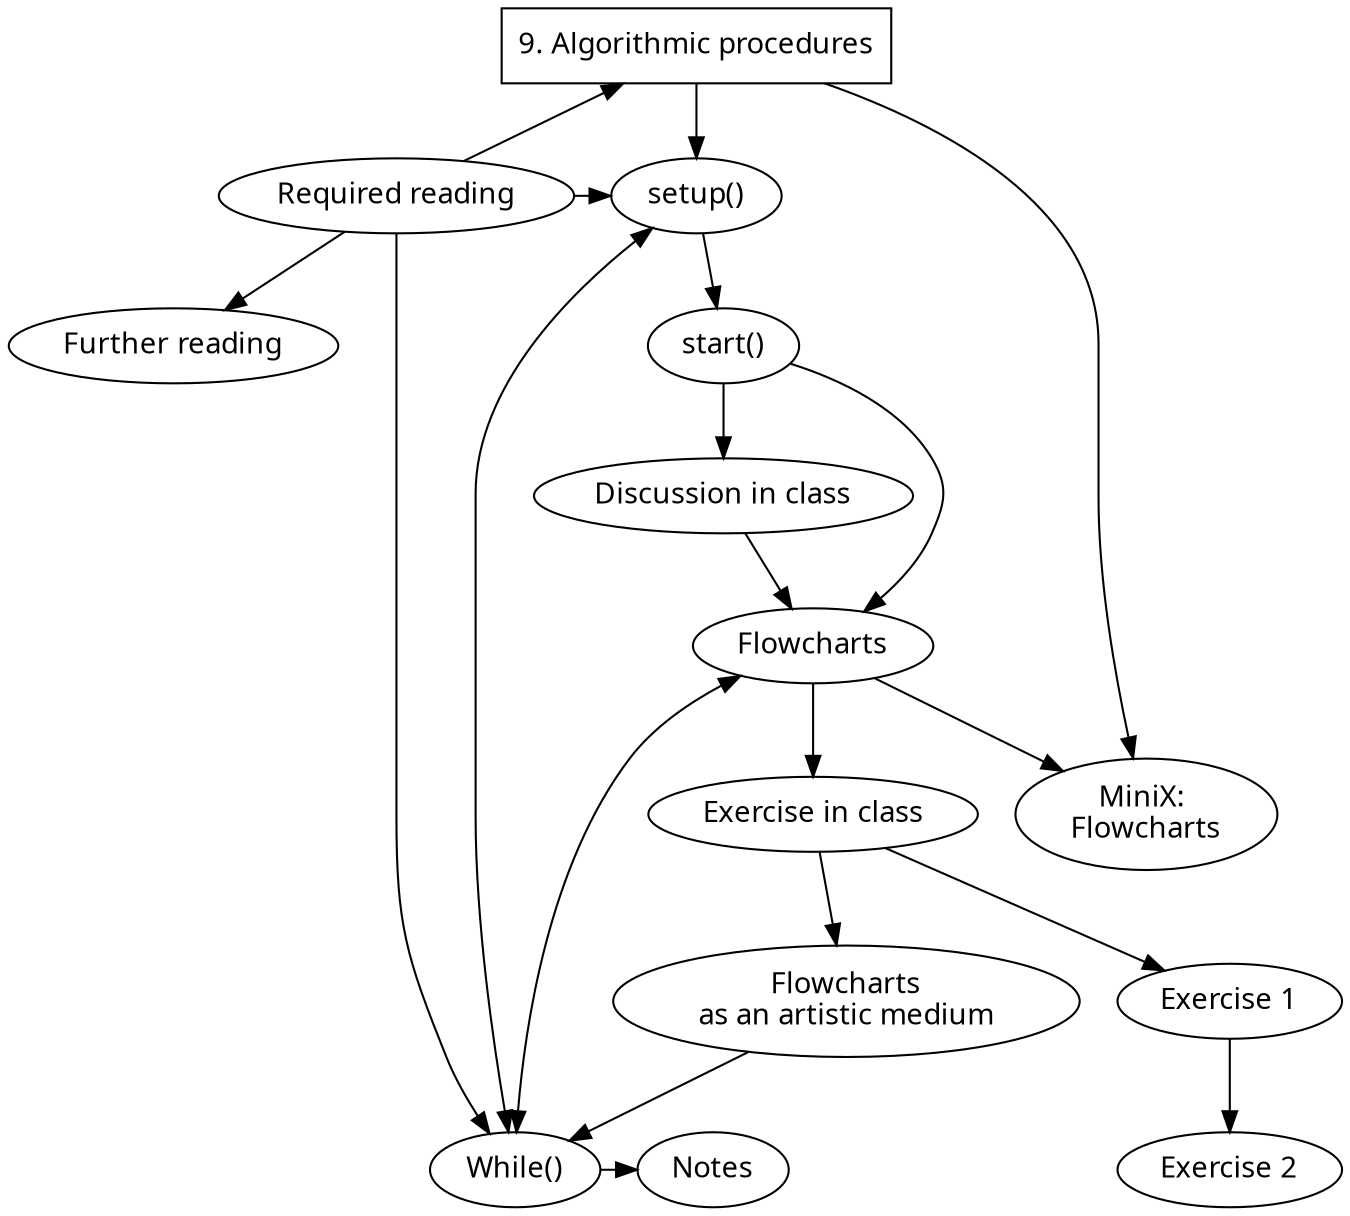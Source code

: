 digraph G {

node[fontname="Hershey-Noailles-help-me"]

//labels
GS [
label="9. Algorithmic procedures",
style=bold,
shape=rectangle,
penwidth="1pt"
]

SU [label="setup()"]
ST [label="start()"]
DiC [label="Discussion in class"]
EiC [label="Exercise in class"]
FC [label="Flowcharts"]
EiC1 [label="Exercise 1"]
EiC2 [label="Exercise 2"]
AM [label="Flowcharts\nas an artistic medium"]
MW [label="While()"]
MX [label="MiniX: \nFlowcharts"]
RR [label="Required reading"]
FR [label="Further reading"]
Notes [label="Notes"]

//rank
{rank = same; RR, SU}
{rank = same; MW, Notes}

//graph
GS -> SU -> ST;
GS -> MX[minlen=3];
ST -> DiC -> FC;
ST -> FC;
FC -> EiC -> EiC1 -> EiC2;
EiC -> AM -> MW;
MW -> Notes;
MW -> FC[dir=both]
SU -> MW [dir=both];
RR -> GS, SU, MW;
FC -> MX;
RR -> FR;
}
